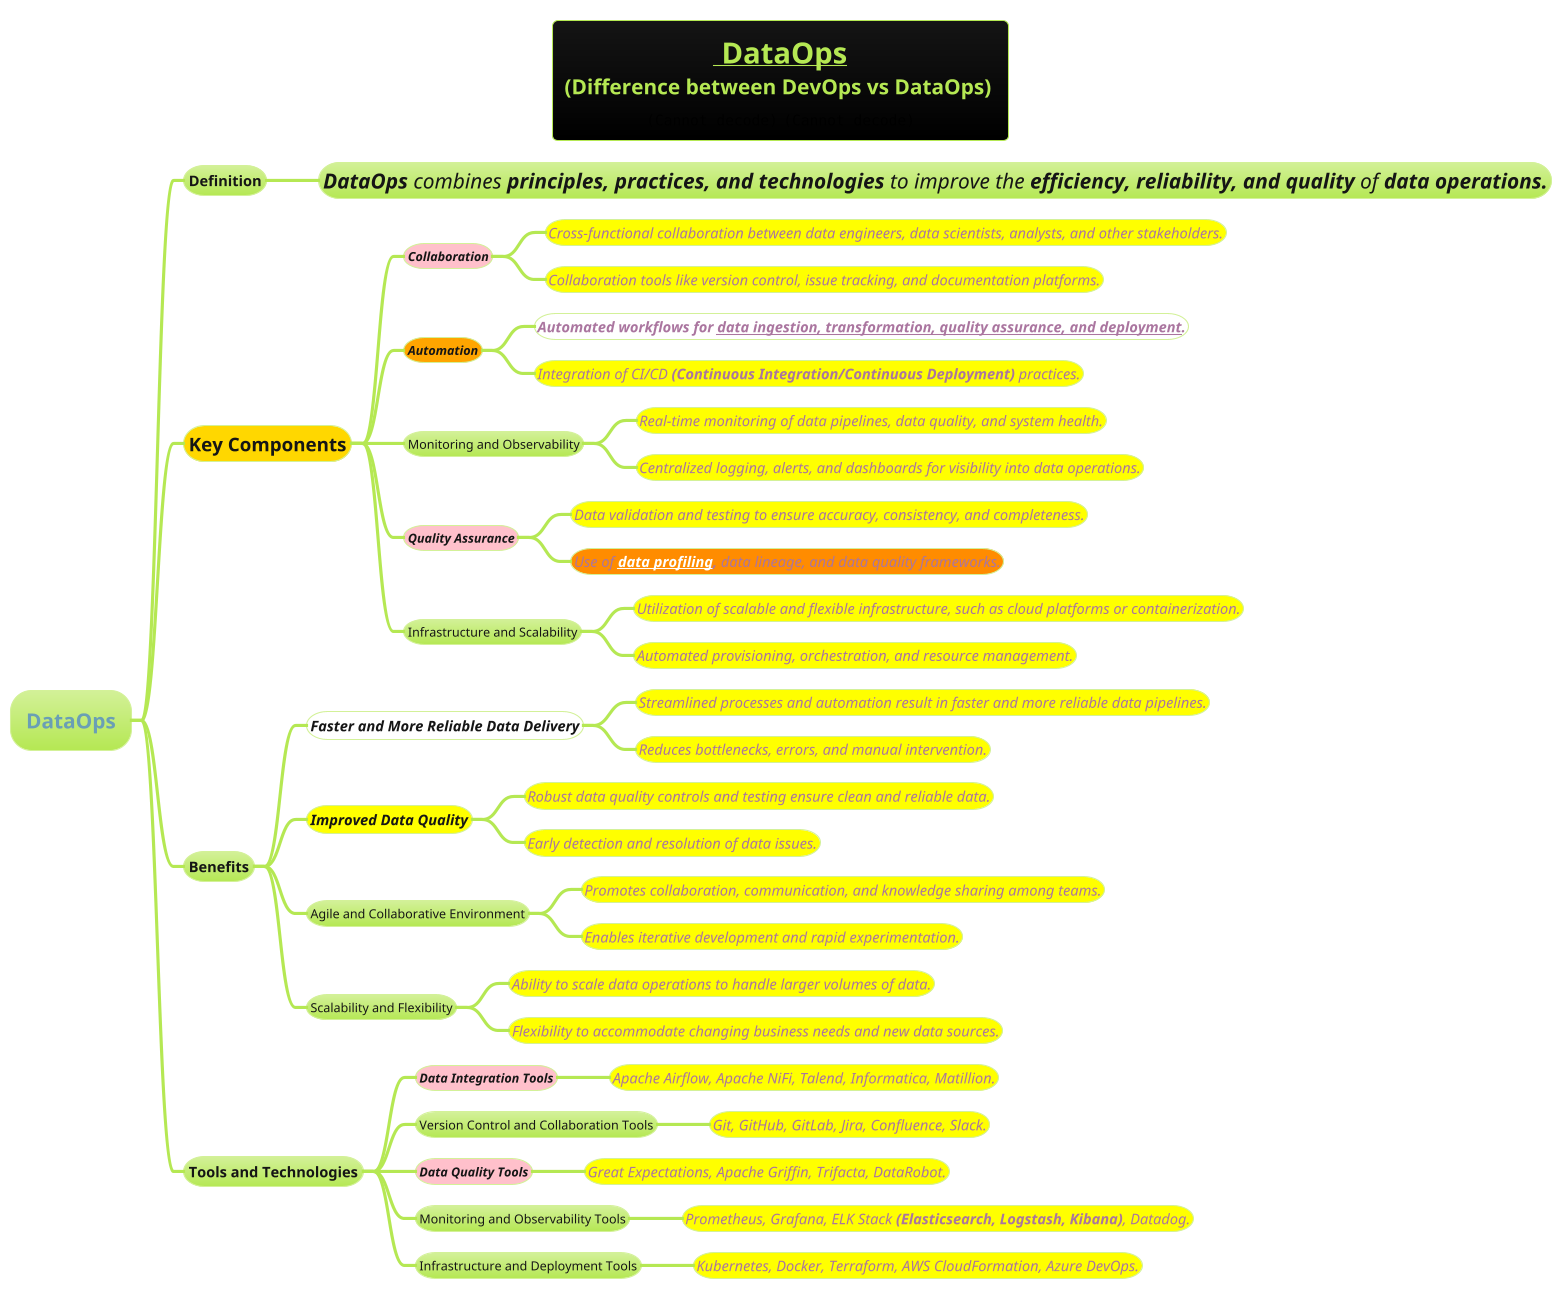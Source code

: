 @startmindmap
title =__ DataOps__ \n(Difference between DevOps vs DataOps) \n<img:images/img_4.png> <img:images/img_3.png>
!theme hacker

* =DataOps
** Definition
*** <i><size:20>**DataOps** combines **principles, practices, and technologies** to improve the **efficiency, reliability, and quality** of **data operations.**
**[#gold] =Key Components
***[#pink] <i>**Collaboration**
****[#yellow] <i><size:14>Cross-functional collaboration between data engineers, data scientists, analysts, and other stakeholders.
****[#yellow] <i><size:14>Collaboration tools like version control, issue tracking, and documentation platforms.
***[#orange] <i>**Automation**
****[#white] <i><size:14>**Automated workflows for __data ingestion, transformation, quality assurance, and deployment__.**
****[#yellow] <i><size:14>Integration of CI/CD **(Continuous Integration/Continuous Deployment)** practices.
*** Monitoring and Observability
****[#yellow] <i><size:14>Real-time monitoring of data pipelines, data quality, and system health.
****[#yellow] <i><size:14>Centralized logging, alerts, and dashboards for visibility into data operations.
***[#pink] <i>**Quality Assurance**
****[#yellow] <i><size:14>Data validation and testing to ensure accuracy, consistency, and completeness.
****[#darkorange] <i><size:14>Use of **[[docs/AI-ML-DL-Data-Science-and-BigData/data-science/data-engineering/Data-Profiling.puml data profiling]],** data lineage, and data quality frameworks.
*** Infrastructure and Scalability
****[#yellow] <i><size:14>Utilization of scalable and flexible infrastructure, such as cloud platforms or containerization.
****[#yellow] <i><size:14>Automated provisioning, orchestration, and resource management.
** Benefits
***[#white] <i><size:14>**Faster and More Reliable Data Delivery**
****[#yellow] <i><size:14>Streamlined processes and automation result in faster and more reliable data pipelines.
****[#yellow] <i><size:14>Reduces bottlenecks, errors, and manual intervention.
***[#yellow] <i><size:14>**Improved Data Quality**
****[#yellow] <i><size:14>Robust data quality controls and testing ensure clean and reliable data.
****[#yellow] <i><size:14>Early detection and resolution of data issues.
*** Agile and Collaborative Environment
****[#yellow] <i><size:14>Promotes collaboration, communication, and knowledge sharing among teams.
****[#yellow] <i><size:14>Enables iterative development and rapid experimentation.
*** Scalability and Flexibility
****[#yellow] <i><size:14>Ability to scale data operations to handle larger volumes of data.
****[#yellow] <i><size:14>Flexibility to accommodate changing business needs and new data sources.
** Tools and Technologies
***[#pink] <i>**Data Integration Tools**
****[#yellow] <i><size:14>Apache Airflow, Apache NiFi, Talend, Informatica, Matillion.
*** Version Control and Collaboration Tools
****[#yellow] <i><size:14>Git, GitHub, GitLab, Jira, Confluence, Slack.
***[#pink] <i>**Data Quality Tools**
****[#yellow] <i><size:14>Great Expectations, Apache Griffin, Trifacta, DataRobot.
*** Monitoring and Observability Tools
****[#yellow] <i><size:14>Prometheus, Grafana, ELK Stack **(Elasticsearch, Logstash, Kibana)**, Datadog.
*** Infrastructure and Deployment Tools
****[#yellow] <i><size:14>Kubernetes, Docker, Terraform, AWS CloudFormation, Azure DevOps.
@endmindmap
